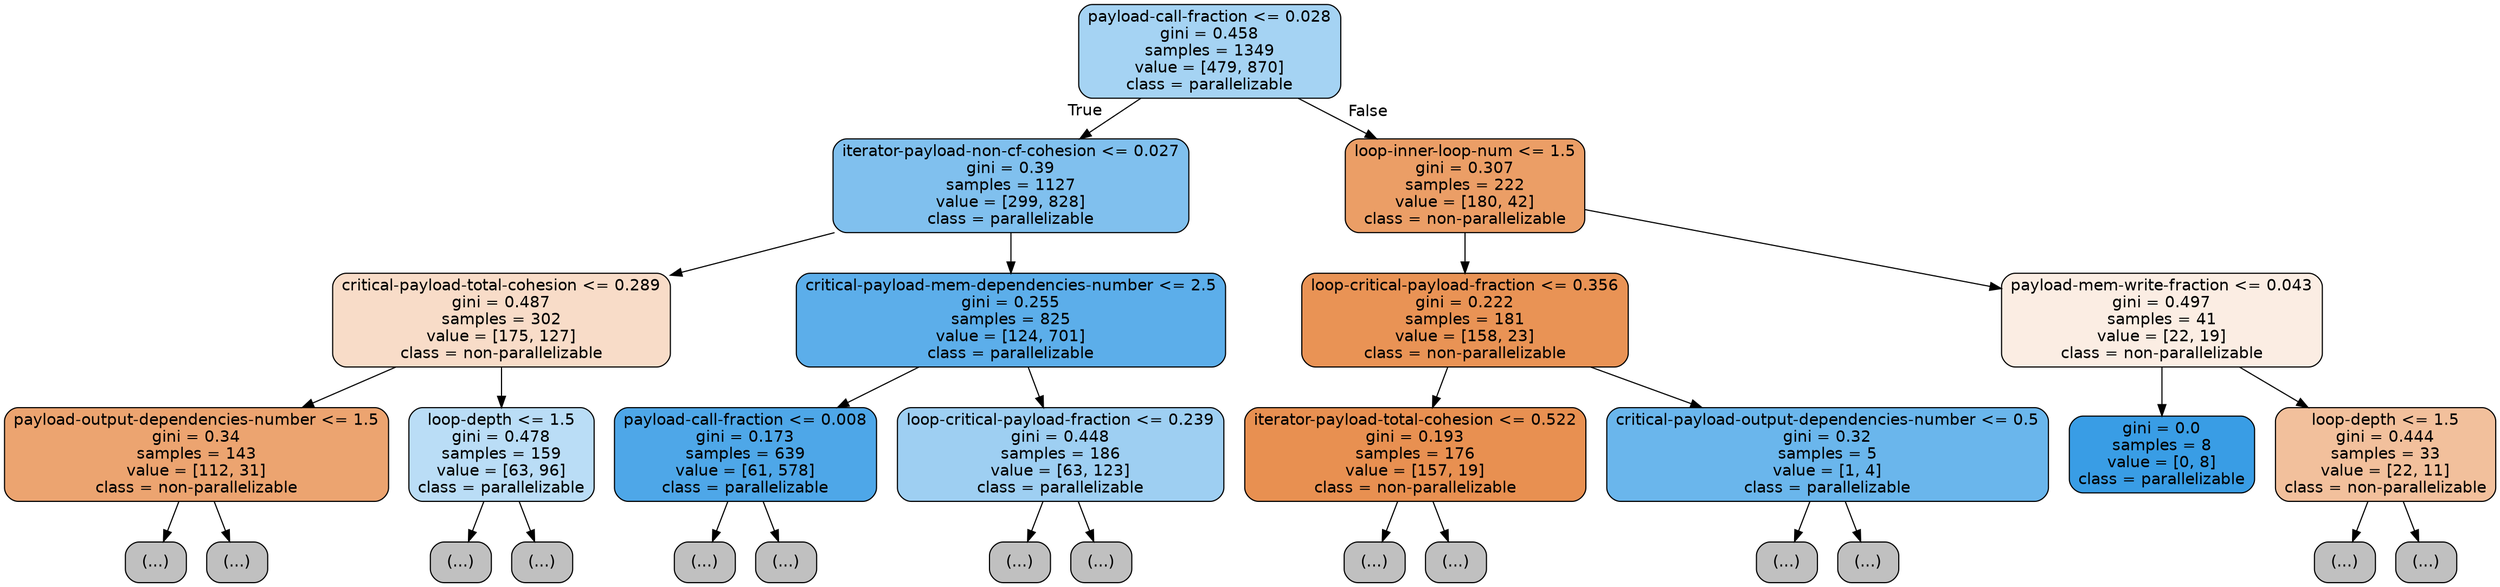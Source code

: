 digraph Tree {
node [shape=box, style="filled, rounded", color="black", fontname=helvetica] ;
edge [fontname=helvetica] ;
0 [label="payload-call-fraction <= 0.028\ngini = 0.458\nsamples = 1349\nvalue = [479, 870]\nclass = parallelizable", fillcolor="#399de573"] ;
1 [label="iterator-payload-non-cf-cohesion <= 0.027\ngini = 0.39\nsamples = 1127\nvalue = [299, 828]\nclass = parallelizable", fillcolor="#399de5a3"] ;
0 -> 1 [labeldistance=2.5, labelangle=45, headlabel="True"] ;
2 [label="critical-payload-total-cohesion <= 0.289\ngini = 0.487\nsamples = 302\nvalue = [175, 127]\nclass = non-parallelizable", fillcolor="#e5813946"] ;
1 -> 2 ;
3 [label="payload-output-dependencies-number <= 1.5\ngini = 0.34\nsamples = 143\nvalue = [112, 31]\nclass = non-parallelizable", fillcolor="#e58139b8"] ;
2 -> 3 ;
4 [label="(...)", fillcolor="#C0C0C0"] ;
3 -> 4 ;
29 [label="(...)", fillcolor="#C0C0C0"] ;
3 -> 29 ;
40 [label="loop-depth <= 1.5\ngini = 0.478\nsamples = 159\nvalue = [63, 96]\nclass = parallelizable", fillcolor="#399de558"] ;
2 -> 40 ;
41 [label="(...)", fillcolor="#C0C0C0"] ;
40 -> 41 ;
46 [label="(...)", fillcolor="#C0C0C0"] ;
40 -> 46 ;
73 [label="critical-payload-mem-dependencies-number <= 2.5\ngini = 0.255\nsamples = 825\nvalue = [124, 701]\nclass = parallelizable", fillcolor="#399de5d2"] ;
1 -> 73 ;
74 [label="payload-call-fraction <= 0.008\ngini = 0.173\nsamples = 639\nvalue = [61, 578]\nclass = parallelizable", fillcolor="#399de5e4"] ;
73 -> 74 ;
75 [label="(...)", fillcolor="#C0C0C0"] ;
74 -> 75 ;
182 [label="(...)", fillcolor="#C0C0C0"] ;
74 -> 182 ;
189 [label="loop-critical-payload-fraction <= 0.239\ngini = 0.448\nsamples = 186\nvalue = [63, 123]\nclass = parallelizable", fillcolor="#399de57c"] ;
73 -> 189 ;
190 [label="(...)", fillcolor="#C0C0C0"] ;
189 -> 190 ;
223 [label="(...)", fillcolor="#C0C0C0"] ;
189 -> 223 ;
242 [label="loop-inner-loop-num <= 1.5\ngini = 0.307\nsamples = 222\nvalue = [180, 42]\nclass = non-parallelizable", fillcolor="#e58139c4"] ;
0 -> 242 [labeldistance=2.5, labelangle=-45, headlabel="False"] ;
243 [label="loop-critical-payload-fraction <= 0.356\ngini = 0.222\nsamples = 181\nvalue = [158, 23]\nclass = non-parallelizable", fillcolor="#e58139da"] ;
242 -> 243 ;
244 [label="iterator-payload-total-cohesion <= 0.522\ngini = 0.193\nsamples = 176\nvalue = [157, 19]\nclass = non-parallelizable", fillcolor="#e58139e0"] ;
243 -> 244 ;
245 [label="(...)", fillcolor="#C0C0C0"] ;
244 -> 245 ;
274 [label="(...)", fillcolor="#C0C0C0"] ;
244 -> 274 ;
277 [label="critical-payload-output-dependencies-number <= 0.5\ngini = 0.32\nsamples = 5\nvalue = [1, 4]\nclass = parallelizable", fillcolor="#399de5bf"] ;
243 -> 277 ;
278 [label="(...)", fillcolor="#C0C0C0"] ;
277 -> 278 ;
279 [label="(...)", fillcolor="#C0C0C0"] ;
277 -> 279 ;
280 [label="payload-mem-write-fraction <= 0.043\ngini = 0.497\nsamples = 41\nvalue = [22, 19]\nclass = non-parallelizable", fillcolor="#e5813923"] ;
242 -> 280 ;
281 [label="gini = 0.0\nsamples = 8\nvalue = [0, 8]\nclass = parallelizable", fillcolor="#399de5ff"] ;
280 -> 281 ;
282 [label="loop-depth <= 1.5\ngini = 0.444\nsamples = 33\nvalue = [22, 11]\nclass = non-parallelizable", fillcolor="#e581397f"] ;
280 -> 282 ;
283 [label="(...)", fillcolor="#C0C0C0"] ;
282 -> 283 ;
292 [label="(...)", fillcolor="#C0C0C0"] ;
282 -> 292 ;
}